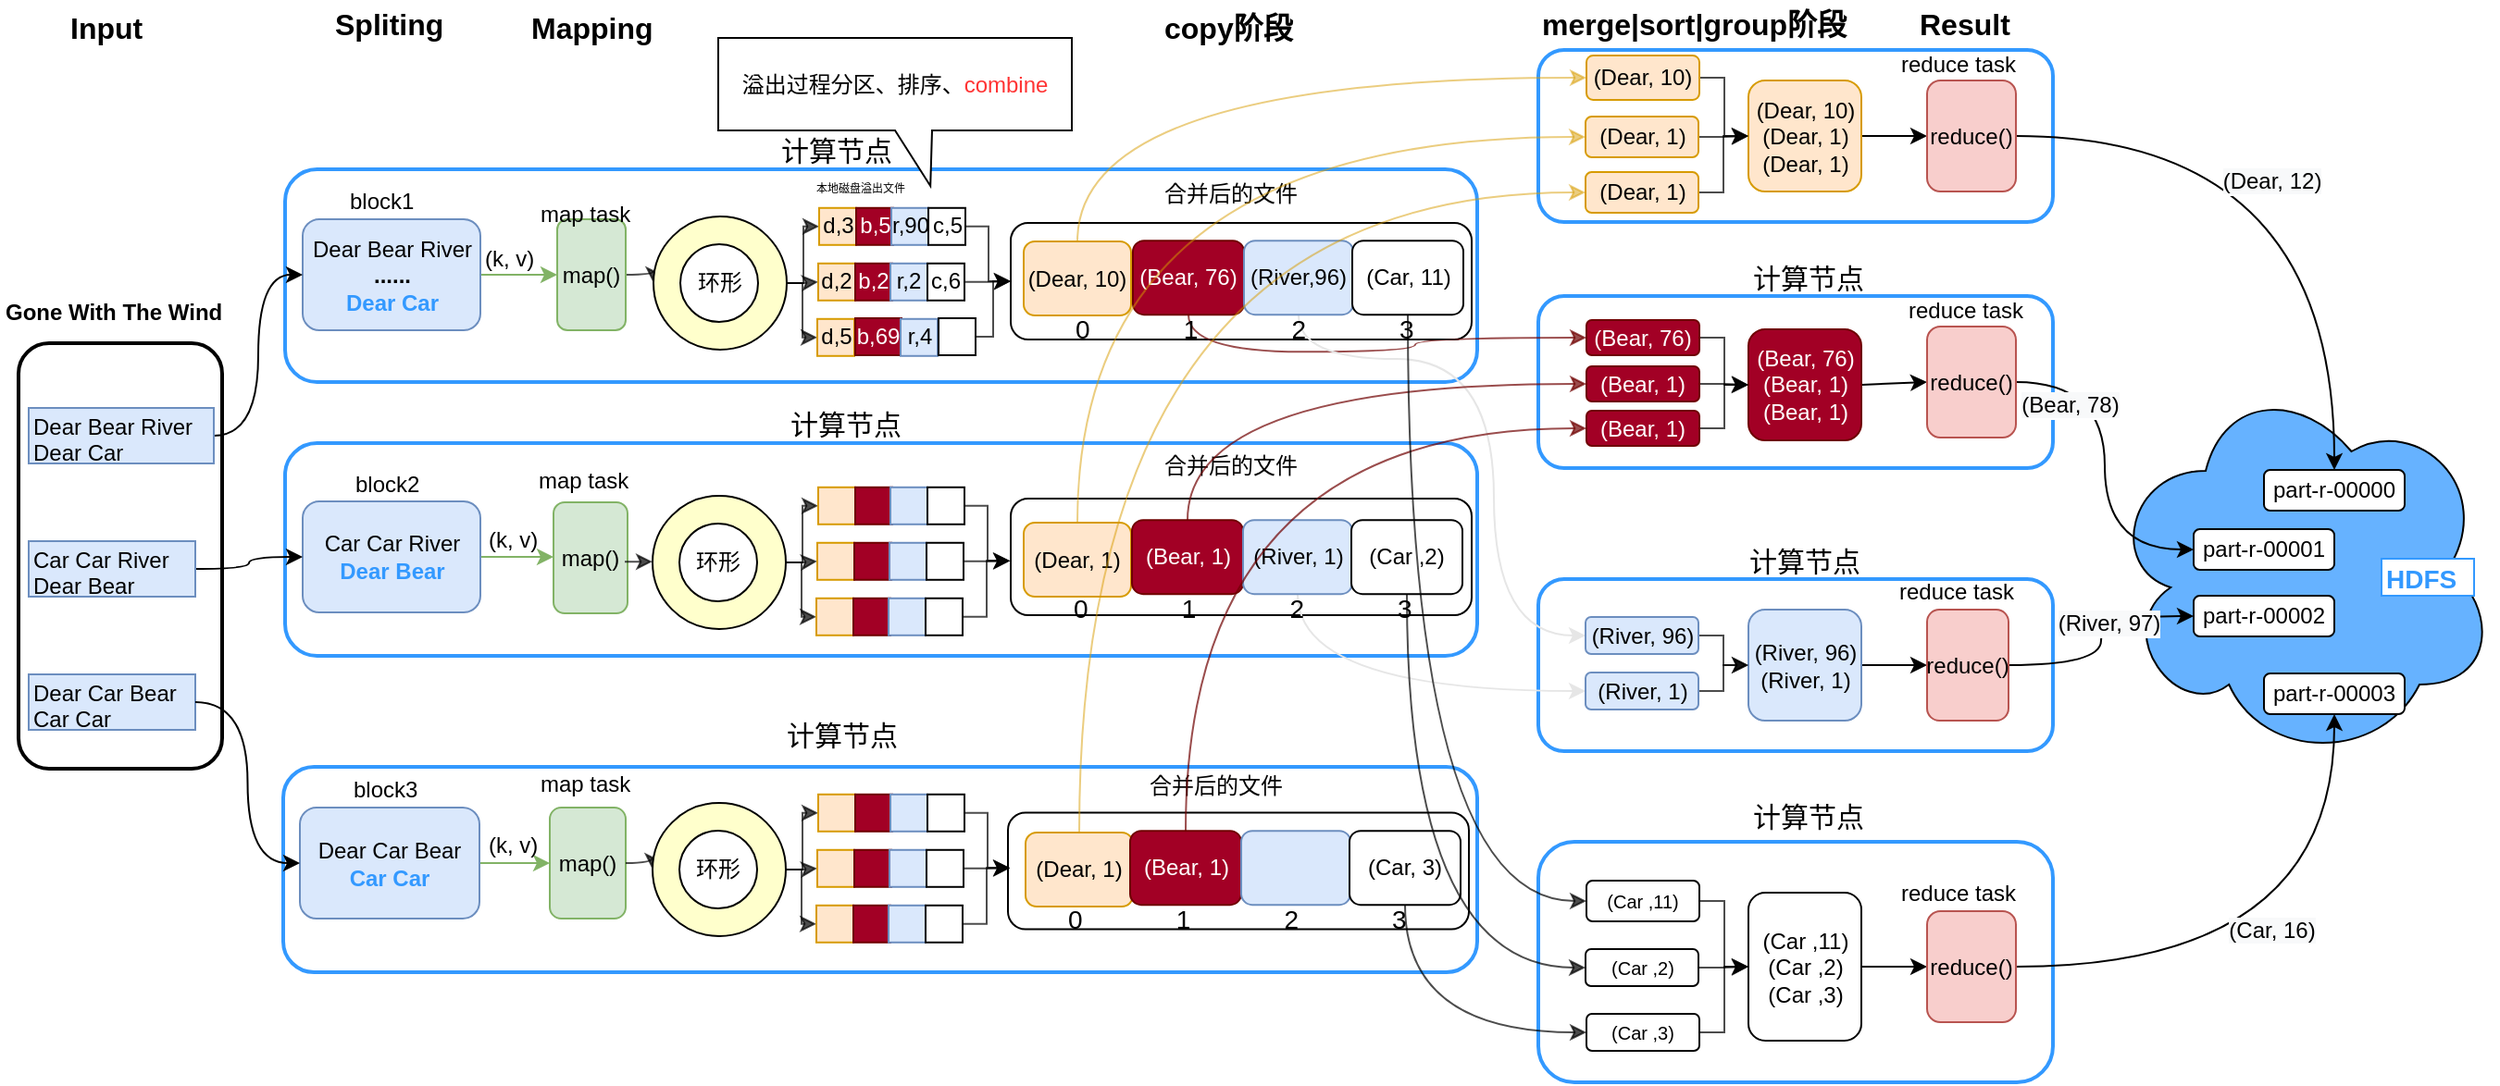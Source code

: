 <mxfile pages="1" version="11.2.7"><diagram id="wDDXlEGBCmrixtL2cCIE" name="Page-1"><mxGraphModel dx="1323" dy="563" grid="1" gridSize="10" guides="1" tooltips="1" connect="1" arrows="1" fold="1" page="1" pageScale="1" pageWidth="1654" pageHeight="2336" math="0" shadow="0"><root><mxCell id="0"/><mxCell id="1" parent="0"/><mxCell id="1KIg2E9njU4S4xGqBpcI-17" value="" style="ellipse;shape=cloud;whiteSpace=wrap;html=1;fillColor=#66B2FF;" parent="1" vertex="1"><mxGeometry x="1243" y="468" width="210" height="210" as="geometry"/></mxCell><mxCell id="WxkzKkqL_opHWfMiEAcE-1" value="" style="rounded=1;whiteSpace=wrap;html=1;strokeWidth=2;strokeColor=#3399FF;" parent="1" vertex="1"><mxGeometry x="257" y="680.5" width="645" height="111" as="geometry"/></mxCell><mxCell id="WxkzKkqL_opHWfMiEAcE-2" value="" style="rounded=1;whiteSpace=wrap;html=1;fontSize=12;fontColor=#000000;" parent="1" vertex="1"><mxGeometry x="648.5" y="705.259" width="249" height="63" as="geometry"/></mxCell><mxCell id="WxkzKkqL_opHWfMiEAcE-3" value="" style="rounded=1;whiteSpace=wrap;html=1;strokeWidth=2;strokeColor=#3399FF;" parent="1" vertex="1"><mxGeometry x="258" y="505.5" width="644" height="115" as="geometry"/></mxCell><mxCell id="WxkzKkqL_opHWfMiEAcE-4" value="" style="rounded=1;whiteSpace=wrap;html=1;fontSize=12;fontColor=#000000;" parent="1" vertex="1"><mxGeometry x="650" y="535.5" width="249" height="63" as="geometry"/></mxCell><mxCell id="WxkzKkqL_opHWfMiEAcE-5" value="" style="rounded=1;whiteSpace=wrap;html=1;strokeWidth=2;strokeColor=#3399FF;" parent="1" vertex="1"><mxGeometry x="258" y="357.5" width="644" height="115" as="geometry"/></mxCell><mxCell id="WxkzKkqL_opHWfMiEAcE-6" value="" style="rounded=1;whiteSpace=wrap;html=1;fontSize=12;fontColor=#000000;" parent="1" vertex="1"><mxGeometry x="650" y="386.5" width="249" height="63" as="geometry"/></mxCell><mxCell id="WxkzKkqL_opHWfMiEAcE-7" value="" style="rounded=1;whiteSpace=wrap;html=1;strokeWidth=2;strokeColor=#3399FF;" parent="1" vertex="1"><mxGeometry x="935" y="293" width="278" height="93" as="geometry"/></mxCell><mxCell id="WxkzKkqL_opHWfMiEAcE-8" style="edgeStyle=orthogonalEdgeStyle;curved=1;rounded=0;orthogonalLoop=1;jettySize=auto;html=1;exitX=1;exitY=0.5;exitDx=0;exitDy=0;entryX=0;entryY=0.5;entryDx=0;entryDy=0;fontSize=15;fontColor=#000000;opacity=70;" parent="1" source="WxkzKkqL_opHWfMiEAcE-9" target="WxkzKkqL_opHWfMiEAcE-95" edge="1"><mxGeometry relative="1" as="geometry"/></mxCell><mxCell id="WxkzKkqL_opHWfMiEAcE-9" value="map()" style="rounded=1;whiteSpace=wrap;html=1;fillColor=#d5e8d4;strokeColor=#82b366;" parent="1" vertex="1"><mxGeometry x="405" y="384.5" width="37" height="60" as="geometry"/></mxCell><mxCell id="WxkzKkqL_opHWfMiEAcE-10" style="edgeStyle=orthogonalEdgeStyle;rounded=0;orthogonalLoop=1;jettySize=auto;html=1;exitX=1;exitY=0.5;exitDx=0;exitDy=0;entryX=0;entryY=0.5;entryDx=0;entryDy=0;fillColor=#d5e8d4;strokeColor=#82b366;" parent="1" source="WxkzKkqL_opHWfMiEAcE-11" target="WxkzKkqL_opHWfMiEAcE-9" edge="1"><mxGeometry relative="1" as="geometry"/></mxCell><mxCell id="WxkzKkqL_opHWfMiEAcE-11" value="&lt;span&gt;Dear Bear River&lt;br&gt;&lt;b&gt;......&lt;/b&gt;&lt;br&gt;&lt;/span&gt;&lt;span&gt;&lt;b&gt;&lt;font color=&quot;#3399ff&quot;&gt;Dear Car&lt;/font&gt;&lt;/b&gt;&lt;/span&gt;" style="rounded=1;whiteSpace=wrap;html=1;fillColor=#dae8fc;strokeColor=#6c8ebf;" parent="1" vertex="1"><mxGeometry x="267.5" y="384.5" width="96" height="60" as="geometry"/></mxCell><mxCell id="WxkzKkqL_opHWfMiEAcE-13" value="(k, v)" style="text;html=1;resizable=0;points=[];autosize=1;align=left;verticalAlign=top;spacingTop=-4;" parent="1" vertex="1"><mxGeometry x="363.5" y="395.5" width="40" height="20" as="geometry"/></mxCell><mxCell id="WxkzKkqL_opHWfMiEAcE-14" value="&lt;span&gt;map()&lt;/span&gt;" style="rounded=1;whiteSpace=wrap;html=1;fillColor=#d5e8d4;strokeColor=#82b366;" parent="1" vertex="1"><mxGeometry x="403" y="537.5" width="40" height="60" as="geometry"/></mxCell><mxCell id="WxkzKkqL_opHWfMiEAcE-15" style="edgeStyle=orthogonalEdgeStyle;rounded=0;orthogonalLoop=1;jettySize=auto;html=1;exitX=1;exitY=0.5;exitDx=0;exitDy=0;entryX=0;entryY=0.5;entryDx=0;entryDy=0;fillColor=#d5e8d4;strokeColor=#82b366;" parent="1" source="WxkzKkqL_opHWfMiEAcE-16" target="WxkzKkqL_opHWfMiEAcE-14" edge="1"><mxGeometry relative="1" as="geometry"/></mxCell><mxCell id="WxkzKkqL_opHWfMiEAcE-16" value="&lt;span&gt;Car Car River&lt;br&gt;&lt;/span&gt;&lt;span&gt;&lt;b&gt;&lt;font color=&quot;#3399ff&quot;&gt;Dear Bear&lt;/font&gt;&lt;/b&gt;&lt;/span&gt;&lt;br&gt;" style="rounded=1;whiteSpace=wrap;html=1;fillColor=#dae8fc;strokeColor=#6c8ebf;" parent="1" vertex="1"><mxGeometry x="267.5" y="537" width="96" height="60" as="geometry"/></mxCell><mxCell id="WxkzKkqL_opHWfMiEAcE-17" value="(k, v)" style="text;html=1;resizable=0;points=[];autosize=1;align=left;verticalAlign=top;spacingTop=-4;" parent="1" vertex="1"><mxGeometry x="366" y="548" width="40" height="20" as="geometry"/></mxCell><mxCell id="WxkzKkqL_opHWfMiEAcE-18" value="" style="rounded=1;whiteSpace=wrap;html=1;strokeWidth=2;" parent="1" vertex="1"><mxGeometry x="114" y="451.5" width="110" height="230" as="geometry"/></mxCell><mxCell id="WxkzKkqL_opHWfMiEAcE-19" value="" style="edgeStyle=orthogonalEdgeStyle;curved=1;rounded=0;orthogonalLoop=1;jettySize=auto;html=1;entryX=0;entryY=0.5;entryDx=0;entryDy=0;" parent="1" source="WxkzKkqL_opHWfMiEAcE-20" target="WxkzKkqL_opHWfMiEAcE-11" edge="1"><mxGeometry relative="1" as="geometry"/></mxCell><mxCell id="WxkzKkqL_opHWfMiEAcE-20" value="Dear Bear River&lt;br&gt;Dear Car&lt;br&gt;" style="text;html=1;resizable=0;points=[];autosize=1;align=left;verticalAlign=top;spacingTop=-4;fillColor=#dae8fc;strokeColor=#6c8ebf;" parent="1" vertex="1"><mxGeometry x="119.5" y="486.5" width="100" height="30" as="geometry"/></mxCell><mxCell id="WxkzKkqL_opHWfMiEAcE-21" value="" style="edgeStyle=orthogonalEdgeStyle;curved=1;rounded=0;orthogonalLoop=1;jettySize=auto;html=1;entryX=0;entryY=0.5;entryDx=0;entryDy=0;" parent="1" source="WxkzKkqL_opHWfMiEAcE-22" target="WxkzKkqL_opHWfMiEAcE-16" edge="1"><mxGeometry relative="1" as="geometry"/></mxCell><mxCell id="WxkzKkqL_opHWfMiEAcE-22" value="Car Car River&lt;br&gt;Dear Bear&lt;br&gt;" style="text;html=1;resizable=0;points=[];autosize=1;align=left;verticalAlign=top;spacingTop=-4;fillColor=#dae8fc;strokeColor=#6c8ebf;" parent="1" vertex="1"><mxGeometry x="119.5" y="558.5" width="90" height="30" as="geometry"/></mxCell><mxCell id="WxkzKkqL_opHWfMiEAcE-23" value="Dear Car Bear&lt;br&gt;Car Car&lt;br&gt;" style="text;html=1;resizable=0;points=[];autosize=1;align=left;verticalAlign=top;spacingTop=-4;fillColor=#dae8fc;strokeColor=#6c8ebf;" parent="1" vertex="1"><mxGeometry x="119.5" y="630.5" width="90" height="30" as="geometry"/></mxCell><mxCell id="WxkzKkqL_opHWfMiEAcE-24" value="&lt;span&gt;map()&lt;/span&gt;" style="rounded=1;whiteSpace=wrap;html=1;fillColor=#d5e8d4;strokeColor=#82b366;" parent="1" vertex="1"><mxGeometry x="401" y="702.5" width="41" height="60" as="geometry"/></mxCell><mxCell id="WxkzKkqL_opHWfMiEAcE-25" style="edgeStyle=orthogonalEdgeStyle;rounded=0;orthogonalLoop=1;jettySize=auto;html=1;exitX=1;exitY=0.5;exitDx=0;exitDy=0;entryX=0;entryY=0.5;entryDx=0;entryDy=0;fillColor=#d5e8d4;strokeColor=#82b366;" parent="1" source="WxkzKkqL_opHWfMiEAcE-26" target="WxkzKkqL_opHWfMiEAcE-24" edge="1"><mxGeometry relative="1" as="geometry"/></mxCell><mxCell id="WxkzKkqL_opHWfMiEAcE-26" value="&lt;span&gt;Dear Car Bear&lt;br&gt;&lt;/span&gt;&lt;span&gt;&lt;b&gt;&lt;font color=&quot;#3399ff&quot;&gt;Car Car&lt;/font&gt;&lt;/b&gt;&lt;/span&gt;&lt;br&gt;" style="rounded=1;whiteSpace=wrap;html=1;fillColor=#dae8fc;strokeColor=#6c8ebf;" parent="1" vertex="1"><mxGeometry x="266" y="702.5" width="97" height="60" as="geometry"/></mxCell><mxCell id="WxkzKkqL_opHWfMiEAcE-27" value="(k, v)" style="text;html=1;resizable=0;points=[];autosize=1;align=left;verticalAlign=top;spacingTop=-4;" parent="1" vertex="1"><mxGeometry x="366" y="712.5" width="40" height="20" as="geometry"/></mxCell><mxCell id="WxkzKkqL_opHWfMiEAcE-28" value="&lt;b&gt;Gone With The Wind&lt;/b&gt;" style="text;html=1;resizable=0;points=[];autosize=1;align=left;verticalAlign=top;spacingTop=-4;" parent="1" vertex="1"><mxGeometry x="104.5" y="424.5" width="130" height="20" as="geometry"/></mxCell><mxCell id="WxkzKkqL_opHWfMiEAcE-29" value="" style="edgeStyle=orthogonalEdgeStyle;curved=1;rounded=0;orthogonalLoop=1;jettySize=auto;html=1;entryX=0;entryY=0.5;entryDx=0;entryDy=0;" parent="1" source="WxkzKkqL_opHWfMiEAcE-23" target="WxkzKkqL_opHWfMiEAcE-26" edge="1"><mxGeometry relative="1" as="geometry"/></mxCell><mxCell id="WxkzKkqL_opHWfMiEAcE-30" value="&lt;b style=&quot;font-size: 16px;&quot;&gt;Spliting&lt;/b&gt;" style="text;html=1;resizable=0;points=[];autosize=1;align=left;verticalAlign=top;spacingTop=-4;fontSize=16;" parent="1" vertex="1"><mxGeometry x="282.5" y="266.5" width="60" height="20" as="geometry"/></mxCell><mxCell id="WxkzKkqL_opHWfMiEAcE-31" value="&lt;b style=&quot;font-size: 16px;&quot;&gt;Mapping&lt;/b&gt;&lt;br style=&quot;font-size: 16px;&quot;&gt;" style="text;html=1;resizable=0;points=[];autosize=1;align=left;verticalAlign=top;spacingTop=-4;fontSize=16;" parent="1" vertex="1"><mxGeometry x="388.5" y="268.5" width="70" height="20" as="geometry"/></mxCell><mxCell id="WxkzKkqL_opHWfMiEAcE-32" value="合并后的文件" style="text;html=1;resizable=0;points=[];autosize=1;align=left;verticalAlign=top;spacingTop=-4;" parent="1" vertex="1"><mxGeometry x="731" y="508" width="90" height="20" as="geometry"/></mxCell><mxCell id="WxkzKkqL_opHWfMiEAcE-33" value="合并后的文件" style="text;html=1;resizable=0;points=[];autosize=1;align=left;verticalAlign=top;spacingTop=-4;" parent="1" vertex="1"><mxGeometry x="723" y="680.5" width="90" height="20" as="geometry"/></mxCell><mxCell id="WxkzKkqL_opHWfMiEAcE-34" value="&lt;span&gt;block1&lt;/span&gt;" style="text;html=1;resizable=0;points=[];autosize=1;align=left;verticalAlign=top;spacingTop=-4;" parent="1" vertex="1"><mxGeometry x="291" y="365" width="50" height="20" as="geometry"/></mxCell><mxCell id="WxkzKkqL_opHWfMiEAcE-35" value="合并后的文件" style="text;html=1;resizable=0;points=[];autosize=1;align=left;verticalAlign=top;spacingTop=-4;" parent="1" vertex="1"><mxGeometry x="731" y="360.5" width="90" height="20" as="geometry"/></mxCell><mxCell id="WxkzKkqL_opHWfMiEAcE-36" value="&lt;span&gt;block3&lt;/span&gt;&lt;br&gt;" style="text;html=1;resizable=0;points=[];autosize=1;align=left;verticalAlign=top;spacingTop=-4;" parent="1" vertex="1"><mxGeometry x="292.5" y="682.5" width="50" height="20" as="geometry"/></mxCell><mxCell id="WxkzKkqL_opHWfMiEAcE-37" value="block2" style="text;html=1;resizable=0;points=[];autosize=1;align=left;verticalAlign=top;spacingTop=-4;" parent="1" vertex="1"><mxGeometry x="293.5" y="517.5" width="50" height="20" as="geometry"/></mxCell><mxCell id="WxkzKkqL_opHWfMiEAcE-38" style="edgeStyle=none;rounded=0;orthogonalLoop=1;jettySize=auto;html=1;exitX=1;exitY=0.5;exitDx=0;exitDy=0;entryX=0;entryY=0.5;entryDx=0;entryDy=0;" parent="1" source="WxkzKkqL_opHWfMiEAcE-39" target="WxkzKkqL_opHWfMiEAcE-41" edge="1"><mxGeometry relative="1" as="geometry"/></mxCell><mxCell id="WxkzKkqL_opHWfMiEAcE-39" value="&lt;span&gt;(Dear, 10)&lt;/span&gt;&lt;br&gt;(Dear, 1)&lt;br&gt;(Dear, 1)&lt;span&gt;&lt;br&gt;&lt;/span&gt;" style="rounded=1;whiteSpace=wrap;html=1;strokeWidth=1;fillColor=#ffe6cc;strokeColor=#d79b00;" parent="1" vertex="1"><mxGeometry x="1048.5" y="309.5" width="61" height="60" as="geometry"/></mxCell><mxCell id="WxkzKkqL_opHWfMiEAcE-40" value="" style="edgeStyle=orthogonalEdgeStyle;rounded=0;orthogonalLoop=1;jettySize=auto;html=1;curved=1;entryX=0.5;entryY=0;entryDx=0;entryDy=0;" parent="1" source="WxkzKkqL_opHWfMiEAcE-41" target="1KIg2E9njU4S4xGqBpcI-18" edge="1"><mxGeometry relative="1" as="geometry"><mxPoint x="1251.5" y="339.5" as="targetPoint"/></mxGeometry></mxCell><mxCell id="1KIg2E9njU4S4xGqBpcI-25" value="&lt;span style=&quot;text-align: left ; background-color: rgb(248 , 249 , 250)&quot;&gt;(Dear, 12)&lt;/span&gt;" style="text;html=1;resizable=0;points=[];align=center;verticalAlign=middle;labelBackgroundColor=#ffffff;" parent="WxkzKkqL_opHWfMiEAcE-40" vertex="1" connectable="0"><mxGeometry x="-0.22" y="-24" relative="1" as="geometry"><mxPoint as="offset"/></mxGeometry></mxCell><mxCell id="WxkzKkqL_opHWfMiEAcE-41" value="reduce()" style="rounded=1;whiteSpace=wrap;html=1;fillColor=#f8cecc;strokeColor=#b85450;" parent="1" vertex="1"><mxGeometry x="1145" y="309.5" width="48" height="60" as="geometry"/></mxCell><mxCell id="WxkzKkqL_opHWfMiEAcE-43" value="" style="rounded=1;whiteSpace=wrap;html=1;strokeWidth=2;strokeColor=#3399FF;" parent="1" vertex="1"><mxGeometry x="935" y="426" width="278" height="93" as="geometry"/></mxCell><mxCell id="WxkzKkqL_opHWfMiEAcE-45" style="edgeStyle=none;rounded=0;orthogonalLoop=1;jettySize=auto;html=1;exitX=1;exitY=0.5;exitDx=0;exitDy=0;entryX=0;entryY=0.5;entryDx=0;entryDy=0;" parent="1" source="WxkzKkqL_opHWfMiEAcE-46" target="WxkzKkqL_opHWfMiEAcE-48" edge="1"><mxGeometry relative="1" as="geometry"/></mxCell><mxCell id="WxkzKkqL_opHWfMiEAcE-46" value="&lt;span&gt;(Bear, 76)&lt;br&gt;&lt;/span&gt;(Bear, 1)&lt;br&gt;(Bear, 1)&lt;span&gt;&lt;br&gt;&lt;/span&gt;" style="rounded=1;whiteSpace=wrap;html=1;strokeWidth=1;fillColor=#a20025;strokeColor=#6F0000;fontColor=#ffffff;" parent="1" vertex="1"><mxGeometry x="1048.5" y="444" width="61" height="60" as="geometry"/></mxCell><mxCell id="WxkzKkqL_opHWfMiEAcE-47" value="" style="edgeStyle=orthogonalEdgeStyle;rounded=0;orthogonalLoop=1;jettySize=auto;html=1;curved=1;entryX=0;entryY=0.5;entryDx=0;entryDy=0;" parent="1" source="WxkzKkqL_opHWfMiEAcE-48" target="1KIg2E9njU4S4xGqBpcI-21" edge="1"><mxGeometry relative="1" as="geometry"><mxPoint x="1251.5" y="472.5" as="targetPoint"/></mxGeometry></mxCell><mxCell id="1KIg2E9njU4S4xGqBpcI-26" value="&lt;span style=&quot;text-align: left ; background-color: rgb(248 , 249 , 250)&quot;&gt;(Bear, 78)&lt;/span&gt;" style="text;html=1;resizable=0;points=[];align=center;verticalAlign=middle;labelBackgroundColor=#ffffff;" parent="WxkzKkqL_opHWfMiEAcE-47" vertex="1" connectable="0"><mxGeometry x="-0.353" y="-19" relative="1" as="geometry"><mxPoint as="offset"/></mxGeometry></mxCell><mxCell id="WxkzKkqL_opHWfMiEAcE-48" value="&lt;span&gt;reduce()&lt;/span&gt;" style="rounded=1;whiteSpace=wrap;html=1;fillColor=#f8cecc;strokeColor=#b85450;" parent="1" vertex="1"><mxGeometry x="1145" y="442.5" width="48" height="60" as="geometry"/></mxCell><mxCell id="WxkzKkqL_opHWfMiEAcE-50" value="" style="rounded=1;whiteSpace=wrap;html=1;strokeWidth=2;strokeColor=#3399FF;" parent="1" vertex="1"><mxGeometry x="935" y="579" width="278" height="93" as="geometry"/></mxCell><mxCell id="WxkzKkqL_opHWfMiEAcE-52" style="edgeStyle=none;rounded=0;orthogonalLoop=1;jettySize=auto;html=1;exitX=1;exitY=0.5;exitDx=0;exitDy=0;entryX=0;entryY=0.5;entryDx=0;entryDy=0;" parent="1" source="WxkzKkqL_opHWfMiEAcE-53" target="WxkzKkqL_opHWfMiEAcE-55" edge="1"><mxGeometry relative="1" as="geometry"/></mxCell><mxCell id="WxkzKkqL_opHWfMiEAcE-53" value="&lt;span&gt;(River, 96)&lt;br&gt;&lt;/span&gt;(River, 1)&lt;span&gt;&lt;br&gt;&lt;/span&gt;" style="rounded=1;whiteSpace=wrap;html=1;strokeWidth=1;fillColor=#dae8fc;strokeColor=#6c8ebf;" parent="1" vertex="1"><mxGeometry x="1048.5" y="595.5" width="61" height="60" as="geometry"/></mxCell><mxCell id="WxkzKkqL_opHWfMiEAcE-54" value="" style="edgeStyle=orthogonalEdgeStyle;rounded=0;orthogonalLoop=1;jettySize=auto;html=1;curved=1;entryX=0;entryY=0.5;entryDx=0;entryDy=0;" parent="1" source="WxkzKkqL_opHWfMiEAcE-55" target="1KIg2E9njU4S4xGqBpcI-22" edge="1"><mxGeometry relative="1" as="geometry"><mxPoint x="1251.5" y="625.5" as="targetPoint"/></mxGeometry></mxCell><mxCell id="1KIg2E9njU4S4xGqBpcI-27" value="&lt;span style=&quot;text-align: left ; background-color: rgb(248 , 249 , 250)&quot;&gt;(River, 97)&lt;/span&gt;" style="text;html=1;resizable=0;points=[];align=center;verticalAlign=middle;labelBackgroundColor=#ffffff;" parent="WxkzKkqL_opHWfMiEAcE-54" vertex="1" connectable="0"><mxGeometry x="0.152" y="-4" relative="1" as="geometry"><mxPoint as="offset"/></mxGeometry></mxCell><mxCell id="WxkzKkqL_opHWfMiEAcE-55" value="&lt;span&gt;reduce()&lt;/span&gt;" style="rounded=1;whiteSpace=wrap;html=1;fillColor=#f8cecc;strokeColor=#b85450;" parent="1" vertex="1"><mxGeometry x="1145" y="595.5" width="44" height="60" as="geometry"/></mxCell><mxCell id="WxkzKkqL_opHWfMiEAcE-57" value="" style="rounded=1;whiteSpace=wrap;html=1;strokeWidth=2;strokeColor=#3399FF;" parent="1" vertex="1"><mxGeometry x="935" y="721" width="278" height="130" as="geometry"/></mxCell><mxCell id="WxkzKkqL_opHWfMiEAcE-59" style="edgeStyle=none;rounded=0;orthogonalLoop=1;jettySize=auto;html=1;exitX=1;exitY=0.5;exitDx=0;exitDy=0;entryX=0;entryY=0.5;entryDx=0;entryDy=0;" parent="1" source="WxkzKkqL_opHWfMiEAcE-60" target="WxkzKkqL_opHWfMiEAcE-62" edge="1"><mxGeometry relative="1" as="geometry"/></mxCell><mxCell id="WxkzKkqL_opHWfMiEAcE-60" value="&lt;span&gt;(Car ,11)&lt;br&gt;&lt;/span&gt;(Car ,2)&lt;br&gt;(Car ,3)&lt;span&gt;&lt;br&gt;&lt;/span&gt;" style="rounded=1;whiteSpace=wrap;html=1;strokeWidth=1;" parent="1" vertex="1"><mxGeometry x="1048.5" y="748.5" width="61" height="80" as="geometry"/></mxCell><mxCell id="WxkzKkqL_opHWfMiEAcE-61" value="" style="edgeStyle=orthogonalEdgeStyle;rounded=0;orthogonalLoop=1;jettySize=auto;html=1;curved=1;entryX=0.5;entryY=1;entryDx=0;entryDy=0;" parent="1" source="WxkzKkqL_opHWfMiEAcE-62" target="1KIg2E9njU4S4xGqBpcI-23" edge="1"><mxGeometry relative="1" as="geometry"><mxPoint x="1251.5" y="788.5" as="targetPoint"/></mxGeometry></mxCell><mxCell id="1KIg2E9njU4S4xGqBpcI-28" value="&lt;span style=&quot;text-align: left ; background-color: rgb(248 , 249 , 250)&quot;&gt;(Car, 16)&lt;/span&gt;" style="text;html=1;resizable=0;points=[];align=center;verticalAlign=middle;labelBackgroundColor=#ffffff;" parent="WxkzKkqL_opHWfMiEAcE-61" vertex="1" connectable="0"><mxGeometry x="-0.105" y="20" relative="1" as="geometry"><mxPoint as="offset"/></mxGeometry></mxCell><mxCell id="WxkzKkqL_opHWfMiEAcE-62" value="&lt;span&gt;reduce()&lt;/span&gt;" style="rounded=1;whiteSpace=wrap;html=1;fillColor=#f8cecc;strokeColor=#b85450;" parent="1" vertex="1"><mxGeometry x="1145" y="758.5" width="48" height="60" as="geometry"/></mxCell><mxCell id="WxkzKkqL_opHWfMiEAcE-64" value="&lt;b style=&quot;font-size: 16px;&quot;&gt;Input&lt;/b&gt;" style="text;html=1;resizable=0;points=[];autosize=1;align=left;verticalAlign=top;spacingTop=-4;fontSize=16;" parent="1" vertex="1"><mxGeometry x="139.5" y="268.5" width="50" height="20" as="geometry"/></mxCell><mxCell id="WxkzKkqL_opHWfMiEAcE-65" value="&lt;b style=&quot;font-size: 16px&quot;&gt;copy阶段&lt;/b&gt;" style="text;html=1;resizable=0;points=[];autosize=1;align=left;verticalAlign=top;spacingTop=-4;fontSize=16;" parent="1" vertex="1"><mxGeometry x="730.5" y="268.5" width="90" height="20" as="geometry"/></mxCell><mxCell id="WxkzKkqL_opHWfMiEAcE-66" value="&lt;b&gt;merge|sort|group阶段&lt;/b&gt;" style="text;html=1;resizable=0;points=[];autosize=1;align=left;verticalAlign=top;spacingTop=-4;fontSize=16;" parent="1" vertex="1"><mxGeometry x="935" y="266.5" width="180" height="20" as="geometry"/></mxCell><mxCell id="WxkzKkqL_opHWfMiEAcE-67" value="&lt;b style=&quot;font-size: 16px;&quot;&gt;Result&lt;/b&gt;&lt;br style=&quot;font-size: 16px;&quot;&gt;" style="text;html=1;resizable=0;points=[];autosize=1;align=left;verticalAlign=top;spacingTop=-4;fontSize=16;" parent="1" vertex="1"><mxGeometry x="1138.5" y="266.5" width="50" height="20" as="geometry"/></mxCell><mxCell id="WxkzKkqL_opHWfMiEAcE-68" style="edgeStyle=orthogonalEdgeStyle;curved=1;rounded=0;orthogonalLoop=1;jettySize=auto;html=1;exitX=0.5;exitY=0;exitDx=0;exitDy=0;entryX=0;entryY=0.5;entryDx=0;entryDy=0;fontColor=#000000;opacity=50;fillColor=#ffe6cc;strokeColor=#d79b00;" parent="1" source="WxkzKkqL_opHWfMiEAcE-69" target="WxkzKkqL_opHWfMiEAcE-157" edge="1"><mxGeometry relative="1" as="geometry"/></mxCell><mxCell id="WxkzKkqL_opHWfMiEAcE-69" value="&lt;span&gt;(Dear, 10)&lt;/span&gt;&lt;span&gt;&lt;font&gt;&lt;br&gt;&lt;/font&gt;&lt;/span&gt;" style="rounded=1;whiteSpace=wrap;html=1;fontStyle=0;fillColor=#ffe6cc;strokeColor=#d79b00;" parent="1" vertex="1"><mxGeometry x="657" y="396.5" width="58" height="40" as="geometry"/></mxCell><mxCell id="WxkzKkqL_opHWfMiEAcE-70" style="edgeStyle=orthogonalEdgeStyle;curved=1;rounded=0;orthogonalLoop=1;jettySize=auto;html=1;exitX=0.5;exitY=1;exitDx=0;exitDy=0;entryX=0;entryY=0.5;entryDx=0;entryDy=0;fontColor=#000000;opacity=70;fillColor=#a20025;strokeColor=#6F0000;" parent="1" source="WxkzKkqL_opHWfMiEAcE-71" target="WxkzKkqL_opHWfMiEAcE-163" edge="1"><mxGeometry relative="1" as="geometry"/></mxCell><mxCell id="WxkzKkqL_opHWfMiEAcE-71" value="(Bear, 76)&lt;span&gt;&lt;font&gt;&lt;br&gt;&lt;/font&gt;&lt;/span&gt;" style="rounded=1;whiteSpace=wrap;html=1;fontColor=#ffffff;fontStyle=0;fillColor=#a20025;strokeColor=#6F0000;" parent="1" vertex="1"><mxGeometry x="716" y="396.071" width="60" height="40" as="geometry"/></mxCell><mxCell id="1KIg2E9njU4S4xGqBpcI-29" style="edgeStyle=orthogonalEdgeStyle;curved=1;rounded=0;orthogonalLoop=1;jettySize=auto;html=1;entryX=0;entryY=0.5;entryDx=0;entryDy=0;strokeColor=#E6E6E6;" parent="1" source="WxkzKkqL_opHWfMiEAcE-72" target="WxkzKkqL_opHWfMiEAcE-169" edge="1"><mxGeometry relative="1" as="geometry"><Array as="points"><mxPoint x="806" y="460"/><mxPoint x="911" y="460"/><mxPoint x="911" y="610"/></Array></mxGeometry></mxCell><mxCell id="WxkzKkqL_opHWfMiEAcE-72" value="(River,96)&lt;span&gt;&lt;font&gt;&lt;br&gt;&lt;/font&gt;&lt;/span&gt;" style="rounded=1;whiteSpace=wrap;html=1;fontStyle=0;fillColor=#dae8fc;strokeColor=#6c8ebf;" parent="1" vertex="1"><mxGeometry x="776" y="396.071" width="59" height="40" as="geometry"/></mxCell><mxCell id="WxkzKkqL_opHWfMiEAcE-73" value="&lt;span&gt;&lt;font&gt;(Car, 11)&lt;/font&gt;&lt;/span&gt;&lt;span&gt;&lt;font&gt;&lt;br&gt;&lt;/font&gt;&lt;/span&gt;" style="rounded=1;whiteSpace=wrap;html=1;fontColor=#000000;fontStyle=0" parent="1" vertex="1"><mxGeometry x="834.5" y="396.071" width="60" height="40" as="geometry"/></mxCell><mxCell id="WxkzKkqL_opHWfMiEAcE-74" style="edgeStyle=orthogonalEdgeStyle;curved=1;rounded=0;orthogonalLoop=1;jettySize=auto;html=1;exitX=0.5;exitY=0;exitDx=0;exitDy=0;entryX=0;entryY=0.5;entryDx=0;entryDy=0;fontColor=#000000;opacity=50;fillColor=#ffe6cc;strokeColor=#d79b00;" parent="1" source="WxkzKkqL_opHWfMiEAcE-75" target="WxkzKkqL_opHWfMiEAcE-159" edge="1"><mxGeometry relative="1" as="geometry"><mxPoint x="685.333" y="529.167" as="sourcePoint"/></mxGeometry></mxCell><mxCell id="WxkzKkqL_opHWfMiEAcE-75" value="&lt;span&gt;(Dear, 1)&lt;/span&gt;&lt;span&gt;&lt;font&gt;&lt;br&gt;&lt;/font&gt;&lt;/span&gt;" style="rounded=1;whiteSpace=wrap;html=1;fontStyle=0;fillColor=#ffe6cc;strokeColor=#d79b00;" parent="1" vertex="1"><mxGeometry x="657" y="548.5" width="58" height="40" as="geometry"/></mxCell><mxCell id="WxkzKkqL_opHWfMiEAcE-76" style="edgeStyle=orthogonalEdgeStyle;curved=1;rounded=0;orthogonalLoop=1;jettySize=auto;html=1;exitX=0.5;exitY=0;exitDx=0;exitDy=0;entryX=0;entryY=0.5;entryDx=0;entryDy=0;fontColor=#000000;opacity=70;fillColor=#a20025;strokeColor=#6F0000;" parent="1" source="WxkzKkqL_opHWfMiEAcE-77" target="WxkzKkqL_opHWfMiEAcE-165" edge="1"><mxGeometry relative="1" as="geometry"/></mxCell><mxCell id="WxkzKkqL_opHWfMiEAcE-77" value="(Bear, 1)&lt;span&gt;&lt;font&gt;&lt;br&gt;&lt;/font&gt;&lt;/span&gt;" style="rounded=1;whiteSpace=wrap;html=1;fontColor=#ffffff;fontStyle=0;fillColor=#a20025;strokeColor=#6F0000;" parent="1" vertex="1"><mxGeometry x="715.5" y="547.071" width="60" height="40" as="geometry"/></mxCell><mxCell id="1KIg2E9njU4S4xGqBpcI-30" style="edgeStyle=orthogonalEdgeStyle;curved=1;rounded=0;orthogonalLoop=1;jettySize=auto;html=1;entryX=0;entryY=0.5;entryDx=0;entryDy=0;strokeColor=#E6E6E6;" parent="1" source="WxkzKkqL_opHWfMiEAcE-78" target="WxkzKkqL_opHWfMiEAcE-171" edge="1"><mxGeometry relative="1" as="geometry"><Array as="points"><mxPoint x="805" y="640"/></Array></mxGeometry></mxCell><mxCell id="WxkzKkqL_opHWfMiEAcE-78" value="(River, 1)&lt;span&gt;&lt;font&gt;&lt;br&gt;&lt;/font&gt;&lt;/span&gt;" style="rounded=1;whiteSpace=wrap;html=1;fontStyle=0;fillColor=#dae8fc;strokeColor=#6c8ebf;" parent="1" vertex="1"><mxGeometry x="775.5" y="547.071" width="59" height="40" as="geometry"/></mxCell><mxCell id="WxkzKkqL_opHWfMiEAcE-79" value="&lt;span&gt;(Car ,2)&lt;/span&gt;&lt;span&gt;&lt;font&gt;&lt;br&gt;&lt;/font&gt;&lt;/span&gt;" style="rounded=1;whiteSpace=wrap;html=1;fontColor=#000000;fontStyle=0" parent="1" vertex="1"><mxGeometry x="834" y="547.071" width="60" height="40" as="geometry"/></mxCell><mxCell id="WxkzKkqL_opHWfMiEAcE-80" style="edgeStyle=orthogonalEdgeStyle;curved=1;rounded=0;orthogonalLoop=1;jettySize=auto;html=1;exitX=0.5;exitY=0;exitDx=0;exitDy=0;entryX=0;entryY=0.5;entryDx=0;entryDy=0;fontColor=#000000;opacity=50;fillColor=#ffe6cc;strokeColor=#d79b00;" parent="1" source="WxkzKkqL_opHWfMiEAcE-81" target="WxkzKkqL_opHWfMiEAcE-161" edge="1"><mxGeometry relative="1" as="geometry"><mxPoint x="685.333" y="695.833" as="sourcePoint"/></mxGeometry></mxCell><mxCell id="WxkzKkqL_opHWfMiEAcE-81" value="&lt;span&gt;(Dear, 1)&lt;/span&gt;&lt;span&gt;&lt;font&gt;&lt;br&gt;&lt;/font&gt;&lt;/span&gt;" style="rounded=1;whiteSpace=wrap;html=1;fontStyle=0;fillColor=#ffe6cc;strokeColor=#d79b00;" parent="1" vertex="1"><mxGeometry x="658" y="716" width="58" height="40" as="geometry"/></mxCell><mxCell id="WxkzKkqL_opHWfMiEAcE-82" style="edgeStyle=orthogonalEdgeStyle;curved=1;rounded=0;orthogonalLoop=1;jettySize=auto;html=1;exitX=0.5;exitY=0;exitDx=0;exitDy=0;entryX=0;entryY=0.5;entryDx=0;entryDy=0;fontColor=#000000;opacity=70;fillColor=#a20025;strokeColor=#6F0000;" parent="1" source="WxkzKkqL_opHWfMiEAcE-83" target="WxkzKkqL_opHWfMiEAcE-167" edge="1"><mxGeometry relative="1" as="geometry"/></mxCell><mxCell id="WxkzKkqL_opHWfMiEAcE-83" value="(Bear, 1)&lt;span&gt;&lt;font&gt;&lt;br&gt;&lt;/font&gt;&lt;/span&gt;" style="rounded=1;whiteSpace=wrap;html=1;fontColor=#ffffff;fontStyle=0;fillColor=#a20025;strokeColor=#6F0000;" parent="1" vertex="1"><mxGeometry x="714.5" y="715.071" width="60" height="40" as="geometry"/></mxCell><mxCell id="WxkzKkqL_opHWfMiEAcE-84" value="&lt;span&gt;&lt;font&gt;&lt;br&gt;&lt;/font&gt;&lt;/span&gt;" style="rounded=1;whiteSpace=wrap;html=1;fontStyle=0;fillColor=#dae8fc;strokeColor=#6c8ebf;" parent="1" vertex="1"><mxGeometry x="774.5" y="715.071" width="59" height="40" as="geometry"/></mxCell><mxCell id="WxkzKkqL_opHWfMiEAcE-85" style="edgeStyle=orthogonalEdgeStyle;curved=1;rounded=0;orthogonalLoop=1;jettySize=auto;html=1;exitX=0.5;exitY=1;exitDx=0;exitDy=0;entryX=0;entryY=0.5;entryDx=0;entryDy=0;fontSize=17;fontColor=#000000;opacity=70;" parent="1" source="WxkzKkqL_opHWfMiEAcE-86" target="WxkzKkqL_opHWfMiEAcE-177" edge="1"><mxGeometry relative="1" as="geometry"/></mxCell><mxCell id="WxkzKkqL_opHWfMiEAcE-86" value="&lt;span&gt;(Car, 3)&lt;/span&gt;&lt;span&gt;&lt;font&gt;&lt;br&gt;&lt;/font&gt;&lt;/span&gt;" style="rounded=1;whiteSpace=wrap;html=1;fontColor=#000000;fontStyle=0" parent="1" vertex="1"><mxGeometry x="833" y="715.071" width="60" height="40" as="geometry"/></mxCell><mxCell id="WxkzKkqL_opHWfMiEAcE-87" style="edgeStyle=orthogonalEdgeStyle;curved=1;rounded=0;orthogonalLoop=1;jettySize=auto;html=1;exitX=0.5;exitY=1;exitDx=0;exitDy=0;entryX=0;entryY=0.5;entryDx=0;entryDy=0;fontSize=17;fontColor=#000000;opacity=70;" parent="1" source="WxkzKkqL_opHWfMiEAcE-73" target="WxkzKkqL_opHWfMiEAcE-173" edge="1"><mxGeometry relative="1" as="geometry"/></mxCell><mxCell id="WxkzKkqL_opHWfMiEAcE-88" value="0&amp;nbsp; &amp;nbsp; &amp;nbsp; &amp;nbsp; &amp;nbsp; &amp;nbsp; &amp;nbsp;1&amp;nbsp; &amp;nbsp; &amp;nbsp; &amp;nbsp; &amp;nbsp; &amp;nbsp; &amp;nbsp;2&amp;nbsp; &amp;nbsp; &amp;nbsp; &amp;nbsp; &amp;nbsp; &amp;nbsp; &amp;nbsp;3" style="text;html=1;resizable=0;points=[];autosize=1;align=left;verticalAlign=top;spacingTop=-4;fontSize=14;fontColor=#000000;" parent="1" vertex="1"><mxGeometry x="679" y="751.5" width="200" height="20" as="geometry"/></mxCell><mxCell id="WxkzKkqL_opHWfMiEAcE-89" value="0&amp;nbsp; &amp;nbsp; &amp;nbsp; &amp;nbsp; &amp;nbsp; &amp;nbsp; &amp;nbsp;1&amp;nbsp; &amp;nbsp; &amp;nbsp; &amp;nbsp; &amp;nbsp; &amp;nbsp; &amp;nbsp;2&amp;nbsp; &amp;nbsp; &amp;nbsp; &amp;nbsp; &amp;nbsp; &amp;nbsp; &amp;nbsp;3" style="text;html=1;resizable=0;points=[];autosize=1;align=left;verticalAlign=top;spacingTop=-4;fontSize=14;fontColor=#000000;" parent="1" vertex="1"><mxGeometry x="682" y="583.5" width="200" height="20" as="geometry"/></mxCell><mxCell id="WxkzKkqL_opHWfMiEAcE-90" value="0&amp;nbsp; &amp;nbsp; &amp;nbsp; &amp;nbsp; &amp;nbsp; &amp;nbsp; &amp;nbsp;1&amp;nbsp; &amp;nbsp; &amp;nbsp; &amp;nbsp; &amp;nbsp; &amp;nbsp; &amp;nbsp;2&amp;nbsp; &amp;nbsp; &amp;nbsp; &amp;nbsp; &amp;nbsp; &amp;nbsp; &amp;nbsp;3" style="text;html=1;resizable=0;points=[];autosize=1;align=left;verticalAlign=top;spacingTop=-4;fontSize=14;fontColor=#000000;" parent="1" vertex="1"><mxGeometry x="683" y="433" width="200" height="20" as="geometry"/></mxCell><mxCell id="WxkzKkqL_opHWfMiEAcE-92" style="edgeStyle=elbowEdgeStyle;rounded=0;orthogonalLoop=1;jettySize=auto;html=1;exitX=1;exitY=0.5;exitDx=0;exitDy=0;entryX=0;entryY=0.5;entryDx=0;entryDy=0;fontSize=12;fontColor=#000000;opacity=70;" parent="1" source="WxkzKkqL_opHWfMiEAcE-95" target="WxkzKkqL_opHWfMiEAcE-98" edge="1"><mxGeometry relative="1" as="geometry"/></mxCell><mxCell id="WxkzKkqL_opHWfMiEAcE-93" style="edgeStyle=elbowEdgeStyle;rounded=0;orthogonalLoop=1;jettySize=auto;html=1;exitX=1;exitY=0.5;exitDx=0;exitDy=0;entryX=0;entryY=0.5;entryDx=0;entryDy=0;fontSize=12;fontColor=#000000;opacity=70;" parent="1" source="WxkzKkqL_opHWfMiEAcE-95" target="WxkzKkqL_opHWfMiEAcE-103" edge="1"><mxGeometry relative="1" as="geometry"/></mxCell><mxCell id="WxkzKkqL_opHWfMiEAcE-94" style="edgeStyle=elbowEdgeStyle;rounded=0;orthogonalLoop=1;jettySize=auto;html=1;exitX=1;exitY=0.5;exitDx=0;exitDy=0;entryX=0;entryY=0.5;entryDx=0;entryDy=0;fontSize=12;fontColor=#000000;opacity=70;" parent="1" source="WxkzKkqL_opHWfMiEAcE-95" target="WxkzKkqL_opHWfMiEAcE-108" edge="1"><mxGeometry relative="1" as="geometry"/></mxCell><mxCell id="WxkzKkqL_opHWfMiEAcE-95" value="" style="ellipse;whiteSpace=wrap;html=1;aspect=fixed;fontSize=15;fontColor=#000000;fillColor=#FFFFCC;" parent="1" vertex="1"><mxGeometry x="457" y="383" width="72" height="72" as="geometry"/></mxCell><mxCell id="WxkzKkqL_opHWfMiEAcE-96" value="环形" style="ellipse;whiteSpace=wrap;html=1;aspect=fixed;fontSize=12;fontColor=#000000;" parent="1" vertex="1"><mxGeometry x="471.5" y="398" width="42" height="42" as="geometry"/></mxCell><mxCell id="WxkzKkqL_opHWfMiEAcE-98" value="d,3" style="rounded=0;whiteSpace=wrap;html=1;fontSize=12;fillColor=#ffe6cc;strokeColor=#d79b00;" parent="1" vertex="1"><mxGeometry x="546.5" y="378.397" width="20" height="20" as="geometry"/></mxCell><mxCell id="WxkzKkqL_opHWfMiEAcE-99" value="b,5" style="rounded=0;whiteSpace=wrap;html=1;fontSize=12;fontColor=#ffffff;fillColor=#a20025;strokeColor=#6F0000;" parent="1" vertex="1"><mxGeometry x="566.5" y="378.397" width="20" height="20" as="geometry"/></mxCell><mxCell id="WxkzKkqL_opHWfMiEAcE-100" value="r,90" style="rounded=0;whiteSpace=wrap;html=1;fontSize=12;fillColor=#dae8fc;strokeColor=#6c8ebf;" parent="1" vertex="1"><mxGeometry x="585.5" y="378.397" width="20" height="20" as="geometry"/></mxCell><mxCell id="WxkzKkqL_opHWfMiEAcE-101" style="edgeStyle=elbowEdgeStyle;rounded=0;orthogonalLoop=1;jettySize=auto;html=1;exitX=1;exitY=0.5;exitDx=0;exitDy=0;entryX=0;entryY=0.5;entryDx=0;entryDy=0;fontSize=12;fontColor=#000000;opacity=70;" parent="1" source="WxkzKkqL_opHWfMiEAcE-102" target="WxkzKkqL_opHWfMiEAcE-6" edge="1"><mxGeometry relative="1" as="geometry"/></mxCell><mxCell id="WxkzKkqL_opHWfMiEAcE-102" value="c,5" style="rounded=0;whiteSpace=wrap;html=1;fontSize=12;fontColor=#000000;" parent="1" vertex="1"><mxGeometry x="605.5" y="378.397" width="20" height="20" as="geometry"/></mxCell><mxCell id="WxkzKkqL_opHWfMiEAcE-103" value="d,2" style="rounded=0;whiteSpace=wrap;html=1;fontSize=12;fillColor=#ffe6cc;strokeColor=#d79b00;" parent="1" vertex="1"><mxGeometry x="546" y="408.397" width="20" height="20" as="geometry"/></mxCell><mxCell id="WxkzKkqL_opHWfMiEAcE-104" value="b,2" style="rounded=0;whiteSpace=wrap;html=1;fontSize=12;fontColor=#ffffff;fillColor=#a20025;strokeColor=#6F0000;" parent="1" vertex="1"><mxGeometry x="566" y="408.397" width="20" height="20" as="geometry"/></mxCell><mxCell id="WxkzKkqL_opHWfMiEAcE-105" value="r,2" style="rounded=0;whiteSpace=wrap;html=1;fontSize=12;fillColor=#dae8fc;strokeColor=#6c8ebf;" parent="1" vertex="1"><mxGeometry x="585" y="408.397" width="20" height="20" as="geometry"/></mxCell><mxCell id="WxkzKkqL_opHWfMiEAcE-106" style="edgeStyle=elbowEdgeStyle;rounded=0;orthogonalLoop=1;jettySize=auto;html=1;exitX=1;exitY=0.5;exitDx=0;exitDy=0;entryX=0;entryY=0.5;entryDx=0;entryDy=0;fontSize=12;fontColor=#000000;opacity=70;" parent="1" source="WxkzKkqL_opHWfMiEAcE-107" target="WxkzKkqL_opHWfMiEAcE-6" edge="1"><mxGeometry relative="1" as="geometry"/></mxCell><mxCell id="WxkzKkqL_opHWfMiEAcE-107" value="c,6" style="rounded=0;whiteSpace=wrap;html=1;fontSize=12;fontColor=#000000;" parent="1" vertex="1"><mxGeometry x="605" y="408.397" width="20" height="20" as="geometry"/></mxCell><mxCell id="WxkzKkqL_opHWfMiEAcE-108" value="d,5" style="rounded=0;whiteSpace=wrap;html=1;fontSize=12;fillColor=#ffe6cc;strokeColor=#d79b00;" parent="1" vertex="1"><mxGeometry x="545.5" y="438.397" width="20" height="20" as="geometry"/></mxCell><mxCell id="WxkzKkqL_opHWfMiEAcE-109" value="b,69" style="rounded=0;whiteSpace=wrap;html=1;fontSize=12;fontColor=#ffffff;fillColor=#a20025;strokeColor=#6F0000;" parent="1" vertex="1"><mxGeometry x="566" y="438" width="25" height="20" as="geometry"/></mxCell><mxCell id="WxkzKkqL_opHWfMiEAcE-110" value="r,4" style="rounded=0;whiteSpace=wrap;html=1;fontSize=12;fillColor=#dae8fc;strokeColor=#6c8ebf;" parent="1" vertex="1"><mxGeometry x="590.5" y="438.397" width="20" height="20" as="geometry"/></mxCell><mxCell id="WxkzKkqL_opHWfMiEAcE-111" style="edgeStyle=elbowEdgeStyle;rounded=0;orthogonalLoop=1;jettySize=auto;html=1;exitX=1;exitY=0.5;exitDx=0;exitDy=0;entryX=0;entryY=0.5;entryDx=0;entryDy=0;fontSize=12;fontColor=#000000;opacity=70;" parent="1" source="WxkzKkqL_opHWfMiEAcE-112" target="WxkzKkqL_opHWfMiEAcE-6" edge="1"><mxGeometry relative="1" as="geometry"/></mxCell><mxCell id="WxkzKkqL_opHWfMiEAcE-112" value="" style="rounded=0;whiteSpace=wrap;html=1;fontSize=12;fontColor=#000000;" parent="1" vertex="1"><mxGeometry x="611" y="438" width="20" height="20" as="geometry"/></mxCell><mxCell id="WxkzKkqL_opHWfMiEAcE-113" style="edgeStyle=orthogonalEdgeStyle;curved=1;rounded=0;orthogonalLoop=1;jettySize=auto;html=1;exitX=0.5;exitY=1;exitDx=0;exitDy=0;entryX=0;entryY=0.5;entryDx=0;entryDy=0;fontSize=17;fontColor=#000000;opacity=70;" parent="1" source="WxkzKkqL_opHWfMiEAcE-79" target="WxkzKkqL_opHWfMiEAcE-175" edge="1"><mxGeometry relative="1" as="geometry"/></mxCell><mxCell id="WxkzKkqL_opHWfMiEAcE-114" style="edgeStyle=orthogonalEdgeStyle;curved=1;rounded=0;orthogonalLoop=1;jettySize=auto;html=1;exitX=1;exitY=0.5;exitDx=0;exitDy=0;entryX=0;entryY=0.5;entryDx=0;entryDy=0;fontSize=15;fontColor=#000000;opacity=70;" parent="1" target="WxkzKkqL_opHWfMiEAcE-118" edge="1"><mxGeometry relative="1" as="geometry"><mxPoint x="441.5" y="569.643" as="sourcePoint"/></mxGeometry></mxCell><mxCell id="WxkzKkqL_opHWfMiEAcE-115" style="edgeStyle=elbowEdgeStyle;rounded=0;orthogonalLoop=1;jettySize=auto;html=1;exitX=1;exitY=0.5;exitDx=0;exitDy=0;entryX=0;entryY=0.5;entryDx=0;entryDy=0;fontSize=12;fontColor=#000000;opacity=70;" parent="1" source="WxkzKkqL_opHWfMiEAcE-118" target="WxkzKkqL_opHWfMiEAcE-120" edge="1"><mxGeometry relative="1" as="geometry"/></mxCell><mxCell id="WxkzKkqL_opHWfMiEAcE-116" style="edgeStyle=elbowEdgeStyle;rounded=0;orthogonalLoop=1;jettySize=auto;html=1;exitX=1;exitY=0.5;exitDx=0;exitDy=0;entryX=0;entryY=0.5;entryDx=0;entryDy=0;fontSize=12;fontColor=#000000;opacity=70;" parent="1" source="WxkzKkqL_opHWfMiEAcE-118" target="WxkzKkqL_opHWfMiEAcE-125" edge="1"><mxGeometry relative="1" as="geometry"/></mxCell><mxCell id="WxkzKkqL_opHWfMiEAcE-117" style="edgeStyle=elbowEdgeStyle;rounded=0;orthogonalLoop=1;jettySize=auto;html=1;exitX=1;exitY=0.5;exitDx=0;exitDy=0;entryX=0;entryY=0.5;entryDx=0;entryDy=0;fontSize=12;fontColor=#000000;opacity=70;" parent="1" source="WxkzKkqL_opHWfMiEAcE-118" target="WxkzKkqL_opHWfMiEAcE-130" edge="1"><mxGeometry relative="1" as="geometry"/></mxCell><mxCell id="WxkzKkqL_opHWfMiEAcE-118" value="" style="ellipse;whiteSpace=wrap;html=1;aspect=fixed;fontSize=15;fontColor=#000000;fillColor=#FFFFCC;" parent="1" vertex="1"><mxGeometry x="456.5" y="534" width="72" height="72" as="geometry"/></mxCell><mxCell id="WxkzKkqL_opHWfMiEAcE-119" value="环形" style="ellipse;whiteSpace=wrap;html=1;aspect=fixed;fontSize=12;fontColor=#000000;" parent="1" vertex="1"><mxGeometry x="471" y="549" width="42" height="42" as="geometry"/></mxCell><mxCell id="WxkzKkqL_opHWfMiEAcE-120" value="" style="rounded=0;whiteSpace=wrap;html=1;fontSize=12;fillColor=#ffe6cc;strokeColor=#d79b00;" parent="1" vertex="1"><mxGeometry x="546" y="529.397" width="20" height="20" as="geometry"/></mxCell><mxCell id="WxkzKkqL_opHWfMiEAcE-121" value="" style="rounded=0;whiteSpace=wrap;html=1;fontSize=12;fontColor=#ffffff;fillColor=#a20025;strokeColor=#6F0000;" parent="1" vertex="1"><mxGeometry x="566" y="529.397" width="20" height="20" as="geometry"/></mxCell><mxCell id="WxkzKkqL_opHWfMiEAcE-122" value="" style="rounded=0;whiteSpace=wrap;html=1;fontSize=12;fillColor=#dae8fc;strokeColor=#6c8ebf;" parent="1" vertex="1"><mxGeometry x="585" y="529.397" width="20" height="20" as="geometry"/></mxCell><mxCell id="WxkzKkqL_opHWfMiEAcE-123" style="edgeStyle=elbowEdgeStyle;rounded=0;orthogonalLoop=1;jettySize=auto;html=1;exitX=1;exitY=0.5;exitDx=0;exitDy=0;entryX=0;entryY=0.5;entryDx=0;entryDy=0;fontSize=12;fontColor=#000000;opacity=70;" parent="1" source="WxkzKkqL_opHWfMiEAcE-124" edge="1"><mxGeometry relative="1" as="geometry"><mxPoint x="649.595" y="569.167" as="targetPoint"/></mxGeometry></mxCell><mxCell id="WxkzKkqL_opHWfMiEAcE-124" value="" style="rounded=0;whiteSpace=wrap;html=1;fontSize=12;fontColor=#000000;" parent="1" vertex="1"><mxGeometry x="605" y="529.397" width="20" height="20" as="geometry"/></mxCell><mxCell id="WxkzKkqL_opHWfMiEAcE-125" value="" style="rounded=0;whiteSpace=wrap;html=1;fontSize=12;fillColor=#ffe6cc;strokeColor=#d79b00;" parent="1" vertex="1"><mxGeometry x="545.5" y="559.397" width="20" height="20" as="geometry"/></mxCell><mxCell id="WxkzKkqL_opHWfMiEAcE-126" value="" style="rounded=0;whiteSpace=wrap;html=1;fontSize=12;fontColor=#ffffff;fillColor=#a20025;strokeColor=#6F0000;" parent="1" vertex="1"><mxGeometry x="565.5" y="559.397" width="20" height="20" as="geometry"/></mxCell><mxCell id="WxkzKkqL_opHWfMiEAcE-127" value="" style="rounded=0;whiteSpace=wrap;html=1;fontSize=12;fillColor=#dae8fc;strokeColor=#6c8ebf;" parent="1" vertex="1"><mxGeometry x="584.5" y="559.397" width="20" height="20" as="geometry"/></mxCell><mxCell id="WxkzKkqL_opHWfMiEAcE-128" style="edgeStyle=elbowEdgeStyle;rounded=0;orthogonalLoop=1;jettySize=auto;html=1;exitX=1;exitY=0.5;exitDx=0;exitDy=0;entryX=0;entryY=0.5;entryDx=0;entryDy=0;fontSize=12;fontColor=#000000;opacity=70;" parent="1" source="WxkzKkqL_opHWfMiEAcE-129" edge="1"><mxGeometry relative="1" as="geometry"><mxPoint x="649.595" y="569.167" as="targetPoint"/></mxGeometry></mxCell><mxCell id="WxkzKkqL_opHWfMiEAcE-129" value="" style="rounded=0;whiteSpace=wrap;html=1;fontSize=12;fontColor=#000000;" parent="1" vertex="1"><mxGeometry x="604.5" y="559.397" width="20" height="20" as="geometry"/></mxCell><mxCell id="WxkzKkqL_opHWfMiEAcE-130" value="" style="rounded=0;whiteSpace=wrap;html=1;fontSize=12;fillColor=#ffe6cc;strokeColor=#d79b00;" parent="1" vertex="1"><mxGeometry x="545" y="589.397" width="20" height="20" as="geometry"/></mxCell><mxCell id="WxkzKkqL_opHWfMiEAcE-131" value="" style="rounded=0;whiteSpace=wrap;html=1;fontSize=12;fontColor=#ffffff;fillColor=#a20025;strokeColor=#6F0000;" parent="1" vertex="1"><mxGeometry x="565" y="589.397" width="20" height="20" as="geometry"/></mxCell><mxCell id="WxkzKkqL_opHWfMiEAcE-132" value="" style="rounded=0;whiteSpace=wrap;html=1;fontSize=12;fillColor=#dae8fc;strokeColor=#6c8ebf;" parent="1" vertex="1"><mxGeometry x="584" y="589.397" width="20" height="20" as="geometry"/></mxCell><mxCell id="WxkzKkqL_opHWfMiEAcE-133" style="edgeStyle=elbowEdgeStyle;rounded=0;orthogonalLoop=1;jettySize=auto;html=1;exitX=1;exitY=0.5;exitDx=0;exitDy=0;entryX=0;entryY=0.5;entryDx=0;entryDy=0;fontSize=12;fontColor=#000000;opacity=70;" parent="1" source="WxkzKkqL_opHWfMiEAcE-134" edge="1"><mxGeometry relative="1" as="geometry"><mxPoint x="649.595" y="569.167" as="targetPoint"/></mxGeometry></mxCell><mxCell id="WxkzKkqL_opHWfMiEAcE-134" value="" style="rounded=0;whiteSpace=wrap;html=1;fontSize=12;fontColor=#000000;" parent="1" vertex="1"><mxGeometry x="604" y="589.397" width="20" height="20" as="geometry"/></mxCell><mxCell id="WxkzKkqL_opHWfMiEAcE-135" style="edgeStyle=orthogonalEdgeStyle;curved=1;rounded=0;orthogonalLoop=1;jettySize=auto;html=1;exitX=1;exitY=0.5;exitDx=0;exitDy=0;entryX=0;entryY=0.5;entryDx=0;entryDy=0;fontSize=15;fontColor=#000000;opacity=70;" parent="1" source="WxkzKkqL_opHWfMiEAcE-24" target="WxkzKkqL_opHWfMiEAcE-139" edge="1"><mxGeometry relative="1" as="geometry"><mxPoint x="441.5" y="735.643" as="sourcePoint"/></mxGeometry></mxCell><mxCell id="WxkzKkqL_opHWfMiEAcE-136" style="edgeStyle=elbowEdgeStyle;rounded=0;orthogonalLoop=1;jettySize=auto;html=1;exitX=1;exitY=0.5;exitDx=0;exitDy=0;entryX=0;entryY=0.5;entryDx=0;entryDy=0;fontSize=12;fontColor=#000000;opacity=70;" parent="1" source="WxkzKkqL_opHWfMiEAcE-139" target="WxkzKkqL_opHWfMiEAcE-141" edge="1"><mxGeometry relative="1" as="geometry"/></mxCell><mxCell id="WxkzKkqL_opHWfMiEAcE-137" style="edgeStyle=elbowEdgeStyle;rounded=0;orthogonalLoop=1;jettySize=auto;html=1;exitX=1;exitY=0.5;exitDx=0;exitDy=0;entryX=0;entryY=0.5;entryDx=0;entryDy=0;fontSize=12;fontColor=#000000;opacity=70;" parent="1" source="WxkzKkqL_opHWfMiEAcE-139" target="WxkzKkqL_opHWfMiEAcE-146" edge="1"><mxGeometry relative="1" as="geometry"/></mxCell><mxCell id="WxkzKkqL_opHWfMiEAcE-138" style="edgeStyle=elbowEdgeStyle;rounded=0;orthogonalLoop=1;jettySize=auto;html=1;exitX=1;exitY=0.5;exitDx=0;exitDy=0;entryX=0;entryY=0.5;entryDx=0;entryDy=0;fontSize=12;fontColor=#000000;opacity=70;" parent="1" source="WxkzKkqL_opHWfMiEAcE-139" target="WxkzKkqL_opHWfMiEAcE-151" edge="1"><mxGeometry relative="1" as="geometry"/></mxCell><mxCell id="WxkzKkqL_opHWfMiEAcE-139" value="" style="ellipse;whiteSpace=wrap;html=1;aspect=fixed;fontSize=15;fontColor=#000000;fillColor=#FFFFCC;" parent="1" vertex="1"><mxGeometry x="456.5" y="700" width="72" height="72" as="geometry"/></mxCell><mxCell id="WxkzKkqL_opHWfMiEAcE-140" value="环形" style="ellipse;whiteSpace=wrap;html=1;aspect=fixed;fontSize=12;fontColor=#000000;" parent="1" vertex="1"><mxGeometry x="471" y="715" width="42" height="42" as="geometry"/></mxCell><mxCell id="WxkzKkqL_opHWfMiEAcE-141" value="" style="rounded=0;whiteSpace=wrap;html=1;fontSize=12;fillColor=#ffe6cc;strokeColor=#d79b00;" parent="1" vertex="1"><mxGeometry x="546" y="695.397" width="20" height="20" as="geometry"/></mxCell><mxCell id="WxkzKkqL_opHWfMiEAcE-142" value="" style="rounded=0;whiteSpace=wrap;html=1;fontSize=12;fontColor=#ffffff;fillColor=#a20025;strokeColor=#6F0000;" parent="1" vertex="1"><mxGeometry x="566" y="695.397" width="20" height="20" as="geometry"/></mxCell><mxCell id="WxkzKkqL_opHWfMiEAcE-143" value="" style="rounded=0;whiteSpace=wrap;html=1;fontSize=12;fillColor=#dae8fc;strokeColor=#6c8ebf;" parent="1" vertex="1"><mxGeometry x="585" y="695.397" width="20" height="20" as="geometry"/></mxCell><mxCell id="WxkzKkqL_opHWfMiEAcE-144" style="edgeStyle=elbowEdgeStyle;rounded=0;orthogonalLoop=1;jettySize=auto;html=1;exitX=1;exitY=0.5;exitDx=0;exitDy=0;entryX=0;entryY=0.5;entryDx=0;entryDy=0;fontSize=12;fontColor=#000000;opacity=70;" parent="1" source="WxkzKkqL_opHWfMiEAcE-145" edge="1"><mxGeometry relative="1" as="geometry"><mxPoint x="649.595" y="735.167" as="targetPoint"/></mxGeometry></mxCell><mxCell id="WxkzKkqL_opHWfMiEAcE-145" value="" style="rounded=0;whiteSpace=wrap;html=1;fontSize=12;fontColor=#000000;" parent="1" vertex="1"><mxGeometry x="605" y="695.397" width="20" height="20" as="geometry"/></mxCell><mxCell id="WxkzKkqL_opHWfMiEAcE-146" value="" style="rounded=0;whiteSpace=wrap;html=1;fontSize=12;fillColor=#ffe6cc;strokeColor=#d79b00;" parent="1" vertex="1"><mxGeometry x="545.5" y="725.397" width="20" height="20" as="geometry"/></mxCell><mxCell id="WxkzKkqL_opHWfMiEAcE-147" value="" style="rounded=0;whiteSpace=wrap;html=1;fontSize=12;fontColor=#ffffff;fillColor=#a20025;strokeColor=#6F0000;" parent="1" vertex="1"><mxGeometry x="565.5" y="725.397" width="20" height="20" as="geometry"/></mxCell><mxCell id="WxkzKkqL_opHWfMiEAcE-148" value="" style="rounded=0;whiteSpace=wrap;html=1;fontSize=12;fillColor=#dae8fc;strokeColor=#6c8ebf;" parent="1" vertex="1"><mxGeometry x="584.5" y="725.397" width="20" height="20" as="geometry"/></mxCell><mxCell id="WxkzKkqL_opHWfMiEAcE-149" style="edgeStyle=elbowEdgeStyle;rounded=0;orthogonalLoop=1;jettySize=auto;html=1;exitX=1;exitY=0.5;exitDx=0;exitDy=0;entryX=0;entryY=0.5;entryDx=0;entryDy=0;fontSize=12;fontColor=#000000;opacity=70;" parent="1" source="WxkzKkqL_opHWfMiEAcE-150" edge="1"><mxGeometry relative="1" as="geometry"><mxPoint x="649.595" y="735.167" as="targetPoint"/></mxGeometry></mxCell><mxCell id="WxkzKkqL_opHWfMiEAcE-150" value="" style="rounded=0;whiteSpace=wrap;html=1;fontSize=12;fontColor=#000000;" parent="1" vertex="1"><mxGeometry x="604.5" y="725.397" width="20" height="20" as="geometry"/></mxCell><mxCell id="WxkzKkqL_opHWfMiEAcE-151" value="" style="rounded=0;whiteSpace=wrap;html=1;fontSize=12;fillColor=#ffe6cc;strokeColor=#d79b00;" parent="1" vertex="1"><mxGeometry x="545" y="755.397" width="20" height="20" as="geometry"/></mxCell><mxCell id="WxkzKkqL_opHWfMiEAcE-152" value="" style="rounded=0;whiteSpace=wrap;html=1;fontSize=12;fontColor=#ffffff;fillColor=#a20025;strokeColor=#6F0000;" parent="1" vertex="1"><mxGeometry x="565" y="755.397" width="20" height="20" as="geometry"/></mxCell><mxCell id="WxkzKkqL_opHWfMiEAcE-153" value="" style="rounded=0;whiteSpace=wrap;html=1;fontSize=12;fillColor=#dae8fc;strokeColor=#6c8ebf;" parent="1" vertex="1"><mxGeometry x="584" y="755.397" width="20" height="20" as="geometry"/></mxCell><mxCell id="WxkzKkqL_opHWfMiEAcE-154" style="edgeStyle=elbowEdgeStyle;rounded=0;orthogonalLoop=1;jettySize=auto;html=1;exitX=1;exitY=0.5;exitDx=0;exitDy=0;entryX=0;entryY=0.5;entryDx=0;entryDy=0;fontSize=12;fontColor=#000000;opacity=70;" parent="1" source="WxkzKkqL_opHWfMiEAcE-155" edge="1"><mxGeometry relative="1" as="geometry"><mxPoint x="649.595" y="735.167" as="targetPoint"/></mxGeometry></mxCell><mxCell id="WxkzKkqL_opHWfMiEAcE-155" value="" style="rounded=0;whiteSpace=wrap;html=1;fontSize=12;fontColor=#000000;" parent="1" vertex="1"><mxGeometry x="604" y="755.397" width="20" height="20" as="geometry"/></mxCell><mxCell id="WxkzKkqL_opHWfMiEAcE-156" style="edgeStyle=elbowEdgeStyle;rounded=0;orthogonalLoop=1;jettySize=auto;html=1;exitX=1;exitY=0.5;exitDx=0;exitDy=0;entryX=0;entryY=0.5;entryDx=0;entryDy=0;fontSize=12;fontColor=#000000;opacity=70;" parent="1" source="WxkzKkqL_opHWfMiEAcE-157" target="WxkzKkqL_opHWfMiEAcE-39" edge="1"><mxGeometry relative="1" as="geometry"/></mxCell><mxCell id="WxkzKkqL_opHWfMiEAcE-157" value="&lt;span&gt;(Dear, 10)&lt;/span&gt;&lt;span&gt;&lt;br&gt;&lt;/span&gt;" style="rounded=1;whiteSpace=wrap;html=1;strokeWidth=1;fillColor=#ffe6cc;strokeColor=#d79b00;" parent="1" vertex="1"><mxGeometry x="961" y="296" width="61" height="24" as="geometry"/></mxCell><mxCell id="WxkzKkqL_opHWfMiEAcE-158" style="edgeStyle=elbowEdgeStyle;rounded=0;orthogonalLoop=1;jettySize=auto;html=1;exitX=1;exitY=0.5;exitDx=0;exitDy=0;entryX=0;entryY=0.5;entryDx=0;entryDy=0;fontSize=12;fontColor=#000000;opacity=70;" parent="1" source="WxkzKkqL_opHWfMiEAcE-159" target="WxkzKkqL_opHWfMiEAcE-39" edge="1"><mxGeometry relative="1" as="geometry"/></mxCell><mxCell id="WxkzKkqL_opHWfMiEAcE-159" value="&lt;span&gt;(Dear, 1)&lt;/span&gt;&lt;span&gt;&lt;br&gt;&lt;/span&gt;" style="rounded=1;whiteSpace=wrap;html=1;strokeWidth=1;fillColor=#ffe6cc;strokeColor=#d79b00;" parent="1" vertex="1"><mxGeometry x="960.5" y="329" width="61" height="22" as="geometry"/></mxCell><mxCell id="WxkzKkqL_opHWfMiEAcE-160" style="edgeStyle=elbowEdgeStyle;rounded=0;orthogonalLoop=1;jettySize=auto;html=1;exitX=1;exitY=0.5;exitDx=0;exitDy=0;entryX=0;entryY=0.5;entryDx=0;entryDy=0;fontSize=12;fontColor=#000000;opacity=70;" parent="1" source="WxkzKkqL_opHWfMiEAcE-161" target="WxkzKkqL_opHWfMiEAcE-39" edge="1"><mxGeometry relative="1" as="geometry"/></mxCell><mxCell id="WxkzKkqL_opHWfMiEAcE-161" value="&lt;span&gt;(Dear, 1)&lt;/span&gt;&lt;span&gt;&lt;br&gt;&lt;/span&gt;" style="rounded=1;whiteSpace=wrap;html=1;strokeWidth=1;fillColor=#ffe6cc;strokeColor=#d79b00;" parent="1" vertex="1"><mxGeometry x="960.5" y="359" width="61" height="22" as="geometry"/></mxCell><mxCell id="WxkzKkqL_opHWfMiEAcE-162" style="edgeStyle=elbowEdgeStyle;rounded=0;orthogonalLoop=1;jettySize=auto;html=1;exitX=1;exitY=0.5;exitDx=0;exitDy=0;entryX=0;entryY=0.5;entryDx=0;entryDy=0;fontSize=12;fontColor=#000000;opacity=70;" parent="1" source="WxkzKkqL_opHWfMiEAcE-163" target="WxkzKkqL_opHWfMiEAcE-46" edge="1"><mxGeometry relative="1" as="geometry"/></mxCell><mxCell id="WxkzKkqL_opHWfMiEAcE-163" value="&lt;span&gt;(Bear, 76)&lt;/span&gt;&lt;span&gt;&lt;br&gt;&lt;/span&gt;" style="rounded=1;whiteSpace=wrap;html=1;strokeWidth=1;fillColor=#a20025;strokeColor=#6F0000;fontColor=#ffffff;" parent="1" vertex="1"><mxGeometry x="961" y="439" width="61" height="19" as="geometry"/></mxCell><mxCell id="WxkzKkqL_opHWfMiEAcE-164" style="edgeStyle=elbowEdgeStyle;rounded=0;orthogonalLoop=1;jettySize=auto;html=1;exitX=1;exitY=0.5;exitDx=0;exitDy=0;entryX=0;entryY=0.5;entryDx=0;entryDy=0;fontSize=12;fontColor=#000000;opacity=70;" parent="1" source="WxkzKkqL_opHWfMiEAcE-165" target="WxkzKkqL_opHWfMiEAcE-46" edge="1"><mxGeometry relative="1" as="geometry"/></mxCell><mxCell id="WxkzKkqL_opHWfMiEAcE-165" value="&lt;span&gt;(Bear, 1)&lt;/span&gt;&lt;span&gt;&lt;br&gt;&lt;/span&gt;" style="rounded=1;whiteSpace=wrap;html=1;strokeWidth=1;fillColor=#a20025;strokeColor=#6F0000;fontColor=#ffffff;" parent="1" vertex="1"><mxGeometry x="961" y="464" width="61" height="19" as="geometry"/></mxCell><mxCell id="WxkzKkqL_opHWfMiEAcE-166" style="edgeStyle=elbowEdgeStyle;rounded=0;orthogonalLoop=1;jettySize=auto;html=1;exitX=1;exitY=0.5;exitDx=0;exitDy=0;entryX=0;entryY=0.5;entryDx=0;entryDy=0;fontSize=12;fontColor=#000000;opacity=70;" parent="1" source="WxkzKkqL_opHWfMiEAcE-167" target="WxkzKkqL_opHWfMiEAcE-46" edge="1"><mxGeometry relative="1" as="geometry"/></mxCell><mxCell id="WxkzKkqL_opHWfMiEAcE-167" value="&lt;span&gt;(Bear, 1)&lt;/span&gt;&lt;span&gt;&lt;br&gt;&lt;/span&gt;" style="rounded=1;whiteSpace=wrap;html=1;strokeWidth=1;fillColor=#a20025;strokeColor=#6F0000;fontColor=#ffffff;" parent="1" vertex="1"><mxGeometry x="961" y="488" width="61" height="19" as="geometry"/></mxCell><mxCell id="WxkzKkqL_opHWfMiEAcE-168" style="edgeStyle=elbowEdgeStyle;rounded=0;orthogonalLoop=1;jettySize=auto;html=1;exitX=1;exitY=0.5;exitDx=0;exitDy=0;entryX=0;entryY=0.5;entryDx=0;entryDy=0;fontSize=12;fontColor=#000000;opacity=70;" parent="1" source="WxkzKkqL_opHWfMiEAcE-169" target="WxkzKkqL_opHWfMiEAcE-53" edge="1"><mxGeometry relative="1" as="geometry"/></mxCell><mxCell id="WxkzKkqL_opHWfMiEAcE-169" value="&lt;span&gt;(River, 96)&lt;/span&gt;&lt;span&gt;&lt;br&gt;&lt;/span&gt;" style="rounded=1;whiteSpace=wrap;html=1;strokeWidth=1;fillColor=#dae8fc;strokeColor=#6c8ebf;" parent="1" vertex="1"><mxGeometry x="960.5" y="599.5" width="61" height="20" as="geometry"/></mxCell><mxCell id="WxkzKkqL_opHWfMiEAcE-170" style="edgeStyle=elbowEdgeStyle;rounded=0;orthogonalLoop=1;jettySize=auto;html=1;exitX=1;exitY=0.5;exitDx=0;exitDy=0;entryX=0;entryY=0.5;entryDx=0;entryDy=0;fontSize=12;fontColor=#000000;opacity=70;" parent="1" source="WxkzKkqL_opHWfMiEAcE-171" target="WxkzKkqL_opHWfMiEAcE-53" edge="1"><mxGeometry relative="1" as="geometry"/></mxCell><mxCell id="WxkzKkqL_opHWfMiEAcE-171" value="&lt;span&gt;(River, 1)&lt;/span&gt;&lt;span&gt;&lt;br&gt;&lt;/span&gt;" style="rounded=1;whiteSpace=wrap;html=1;strokeWidth=1;fillColor=#dae8fc;strokeColor=#6c8ebf;" parent="1" vertex="1"><mxGeometry x="960.5" y="629.5" width="61" height="20" as="geometry"/></mxCell><mxCell id="WxkzKkqL_opHWfMiEAcE-172" style="edgeStyle=elbowEdgeStyle;rounded=0;orthogonalLoop=1;jettySize=auto;html=1;exitX=1;exitY=0.5;exitDx=0;exitDy=0;entryX=0;entryY=0.5;entryDx=0;entryDy=0;fontSize=10;fontColor=#000000;opacity=70;" parent="1" source="WxkzKkqL_opHWfMiEAcE-173" target="WxkzKkqL_opHWfMiEAcE-60" edge="1"><mxGeometry relative="1" as="geometry"/></mxCell><mxCell id="WxkzKkqL_opHWfMiEAcE-173" value="(Car ,11)" style="rounded=1;whiteSpace=wrap;html=1;strokeWidth=1;fontSize=10;" parent="1" vertex="1"><mxGeometry x="961" y="742" width="61" height="22" as="geometry"/></mxCell><mxCell id="WxkzKkqL_opHWfMiEAcE-174" style="edgeStyle=elbowEdgeStyle;rounded=0;orthogonalLoop=1;jettySize=auto;html=1;exitX=1;exitY=0.5;exitDx=0;exitDy=0;entryX=0;entryY=0.5;entryDx=0;entryDy=0;fontSize=10;fontColor=#000000;opacity=70;" parent="1" source="WxkzKkqL_opHWfMiEAcE-175" target="WxkzKkqL_opHWfMiEAcE-60" edge="1"><mxGeometry relative="1" as="geometry"/></mxCell><mxCell id="WxkzKkqL_opHWfMiEAcE-175" value="&lt;span style=&quot;font-size: 10px&quot;&gt;(Car ,2)&lt;/span&gt;&lt;span style=&quot;font-size: 10px&quot;&gt;&lt;br style=&quot;font-size: 10px&quot;&gt;&lt;/span&gt;" style="rounded=1;whiteSpace=wrap;html=1;strokeWidth=1;fontSize=10;" parent="1" vertex="1"><mxGeometry x="960.5" y="779" width="61" height="20" as="geometry"/></mxCell><mxCell id="WxkzKkqL_opHWfMiEAcE-176" style="edgeStyle=elbowEdgeStyle;rounded=0;orthogonalLoop=1;jettySize=auto;html=1;exitX=1;exitY=0.5;exitDx=0;exitDy=0;entryX=0;entryY=0.5;entryDx=0;entryDy=0;fontSize=10;fontColor=#000000;opacity=70;" parent="1" source="WxkzKkqL_opHWfMiEAcE-177" target="WxkzKkqL_opHWfMiEAcE-60" edge="1"><mxGeometry relative="1" as="geometry"/></mxCell><mxCell id="WxkzKkqL_opHWfMiEAcE-177" value="&lt;span style=&quot;font-size: 10px&quot;&gt;(Car ,3)&lt;/span&gt;&lt;span style=&quot;font-size: 10px&quot;&gt;&lt;br style=&quot;font-size: 10px&quot;&gt;&lt;/span&gt;" style="rounded=1;whiteSpace=wrap;html=1;strokeWidth=1;fontSize=10;" parent="1" vertex="1"><mxGeometry x="961" y="814" width="61" height="20" as="geometry"/></mxCell><mxCell id="WxkzKkqL_opHWfMiEAcE-178" value="&lt;font style=&quot;font-size: 6px;&quot;&gt;本地磁盘溢出文件&lt;/font&gt;" style="text;html=1;resizable=0;points=[];autosize=1;align=left;verticalAlign=top;spacingTop=-4;fontSize=6;" parent="1" vertex="1"><mxGeometry x="543" y="362" width="90" height="10" as="geometry"/></mxCell><mxCell id="1KIg2E9njU4S4xGqBpcI-2" value="&lt;font style=&quot;font-size: 15px&quot;&gt;计算节点&lt;/font&gt;" style="text;html=1;resizable=0;points=[];autosize=1;align=left;verticalAlign=top;spacingTop=-4;fontSize=11;" parent="1" vertex="1"><mxGeometry x="524" y="335.5" width="80" height="20" as="geometry"/></mxCell><mxCell id="1KIg2E9njU4S4xGqBpcI-3" value="&lt;font style=&quot;font-size: 15px&quot;&gt;计算节点&lt;/font&gt;" style="text;html=1;resizable=0;points=[];autosize=1;align=left;verticalAlign=top;spacingTop=-4;fontSize=11;" parent="1" vertex="1"><mxGeometry x="529" y="484" width="80" height="20" as="geometry"/></mxCell><mxCell id="1KIg2E9njU4S4xGqBpcI-4" value="&lt;font style=&quot;font-size: 15px&quot;&gt;计算节点&lt;/font&gt;" style="text;html=1;resizable=0;points=[];autosize=1;align=left;verticalAlign=top;spacingTop=-4;fontSize=11;" parent="1" vertex="1"><mxGeometry x="526.5" y="651.5" width="80" height="20" as="geometry"/></mxCell><mxCell id="1KIg2E9njU4S4xGqBpcI-5" value="&lt;font style=&quot;font-size: 15px&quot;&gt;计算节点&lt;/font&gt;" style="text;html=1;resizable=0;points=[];autosize=1;align=left;verticalAlign=top;spacingTop=-4;fontSize=11;" parent="1" vertex="1"><mxGeometry x="1048.5" y="405" width="80" height="20" as="geometry"/></mxCell><mxCell id="1KIg2E9njU4S4xGqBpcI-6" value="&lt;font style=&quot;font-size: 15px&quot;&gt;计算节点&lt;/font&gt;" style="text;html=1;resizable=0;points=[];autosize=1;align=left;verticalAlign=top;spacingTop=-4;fontSize=11;" parent="1" vertex="1"><mxGeometry x="1046.5" y="558" width="80" height="20" as="geometry"/></mxCell><mxCell id="1KIg2E9njU4S4xGqBpcI-7" value="&lt;font style=&quot;font-size: 15px&quot;&gt;计算节点&lt;/font&gt;" style="text;html=1;resizable=0;points=[];autosize=1;align=left;verticalAlign=top;spacingTop=-4;fontSize=11;" parent="1" vertex="1"><mxGeometry x="1048.5" y="696" width="80" height="20" as="geometry"/></mxCell><mxCell id="1KIg2E9njU4S4xGqBpcI-8" value="map task" style="text;html=1;resizable=0;points=[];autosize=1;align=left;verticalAlign=top;spacingTop=-4;" parent="1" vertex="1"><mxGeometry x="393.5" y="372" width="60" height="20" as="geometry"/></mxCell><mxCell id="1KIg2E9njU4S4xGqBpcI-9" value="map task" style="text;html=1;resizable=0;points=[];autosize=1;align=left;verticalAlign=top;spacingTop=-4;" parent="1" vertex="1"><mxGeometry x="393" y="515.5" width="60" height="20" as="geometry"/></mxCell><mxCell id="1KIg2E9njU4S4xGqBpcI-10" value="map task" style="text;html=1;resizable=0;points=[];autosize=1;align=left;verticalAlign=top;spacingTop=-4;" parent="1" vertex="1"><mxGeometry x="393.5" y="680" width="60" height="20" as="geometry"/></mxCell><mxCell id="1KIg2E9njU4S4xGqBpcI-13" value="reduce task" style="text;html=1;resizable=0;points=[];autosize=1;align=left;verticalAlign=top;spacingTop=-4;" parent="1" vertex="1"><mxGeometry x="1129" y="290.5" width="80" height="20" as="geometry"/></mxCell><mxCell id="1KIg2E9njU4S4xGqBpcI-14" value="reduce task" style="text;html=1;resizable=0;points=[];autosize=1;align=left;verticalAlign=top;spacingTop=-4;" parent="1" vertex="1"><mxGeometry x="1133" y="424" width="80" height="20" as="geometry"/></mxCell><mxCell id="1KIg2E9njU4S4xGqBpcI-15" value="reduce task" style="text;html=1;resizable=0;points=[];autosize=1;align=left;verticalAlign=top;spacingTop=-4;" parent="1" vertex="1"><mxGeometry x="1127.5" y="575.5" width="80" height="20" as="geometry"/></mxCell><mxCell id="1KIg2E9njU4S4xGqBpcI-16" value="reduce task" style="text;html=1;resizable=0;points=[];autosize=1;align=left;verticalAlign=top;spacingTop=-4;" parent="1" vertex="1"><mxGeometry x="1129" y="739" width="80" height="20" as="geometry"/></mxCell><mxCell id="1KIg2E9njU4S4xGqBpcI-18" value="part-r-00000" style="rounded=1;whiteSpace=wrap;html=1;" parent="1" vertex="1"><mxGeometry x="1327" y="520" width="76" height="22" as="geometry"/></mxCell><mxCell id="1KIg2E9njU4S4xGqBpcI-21" value="part-r-00001" style="rounded=1;whiteSpace=wrap;html=1;" parent="1" vertex="1"><mxGeometry x="1289" y="552" width="76" height="22" as="geometry"/></mxCell><mxCell id="1KIg2E9njU4S4xGqBpcI-22" value="part-r-00002" style="rounded=1;whiteSpace=wrap;html=1;" parent="1" vertex="1"><mxGeometry x="1289" y="588" width="76" height="22" as="geometry"/></mxCell><mxCell id="1KIg2E9njU4S4xGqBpcI-23" value="part-r-00003" style="rounded=1;whiteSpace=wrap;html=1;" parent="1" vertex="1"><mxGeometry x="1327" y="630" width="76" height="22" as="geometry"/></mxCell><mxCell id="1KIg2E9njU4S4xGqBpcI-24" value="&lt;font style=&quot;font-size: 14px&quot; color=&quot;#3399ff&quot;&gt;&lt;b&gt;HDFS&lt;/b&gt;&lt;/font&gt;" style="text;html=1;resizable=0;points=[];autosize=1;align=left;verticalAlign=top;spacingTop=-4;fillColor=#FFFFFF;strokeColor=#3399FF;" parent="1" vertex="1"><mxGeometry x="1390.5" y="568" width="50" height="20" as="geometry"/></mxCell><mxCell id="H7o3fAT9R6DGTnK1UAbK-3" value="&lt;span style=&quot;white-space: normal&quot;&gt;溢出过程分区、排序、&lt;/span&gt;&lt;font color=&quot;#ff3333&quot; style=&quot;white-space: normal&quot;&gt;combine&lt;/font&gt;" style="shape=callout;whiteSpace=wrap;html=1;perimeter=calloutPerimeter;fontColor=#000000;position2=0.6;" vertex="1" parent="1"><mxGeometry x="492" y="286.5" width="191" height="80" as="geometry"/></mxCell></root></mxGraphModel></diagram></mxfile>